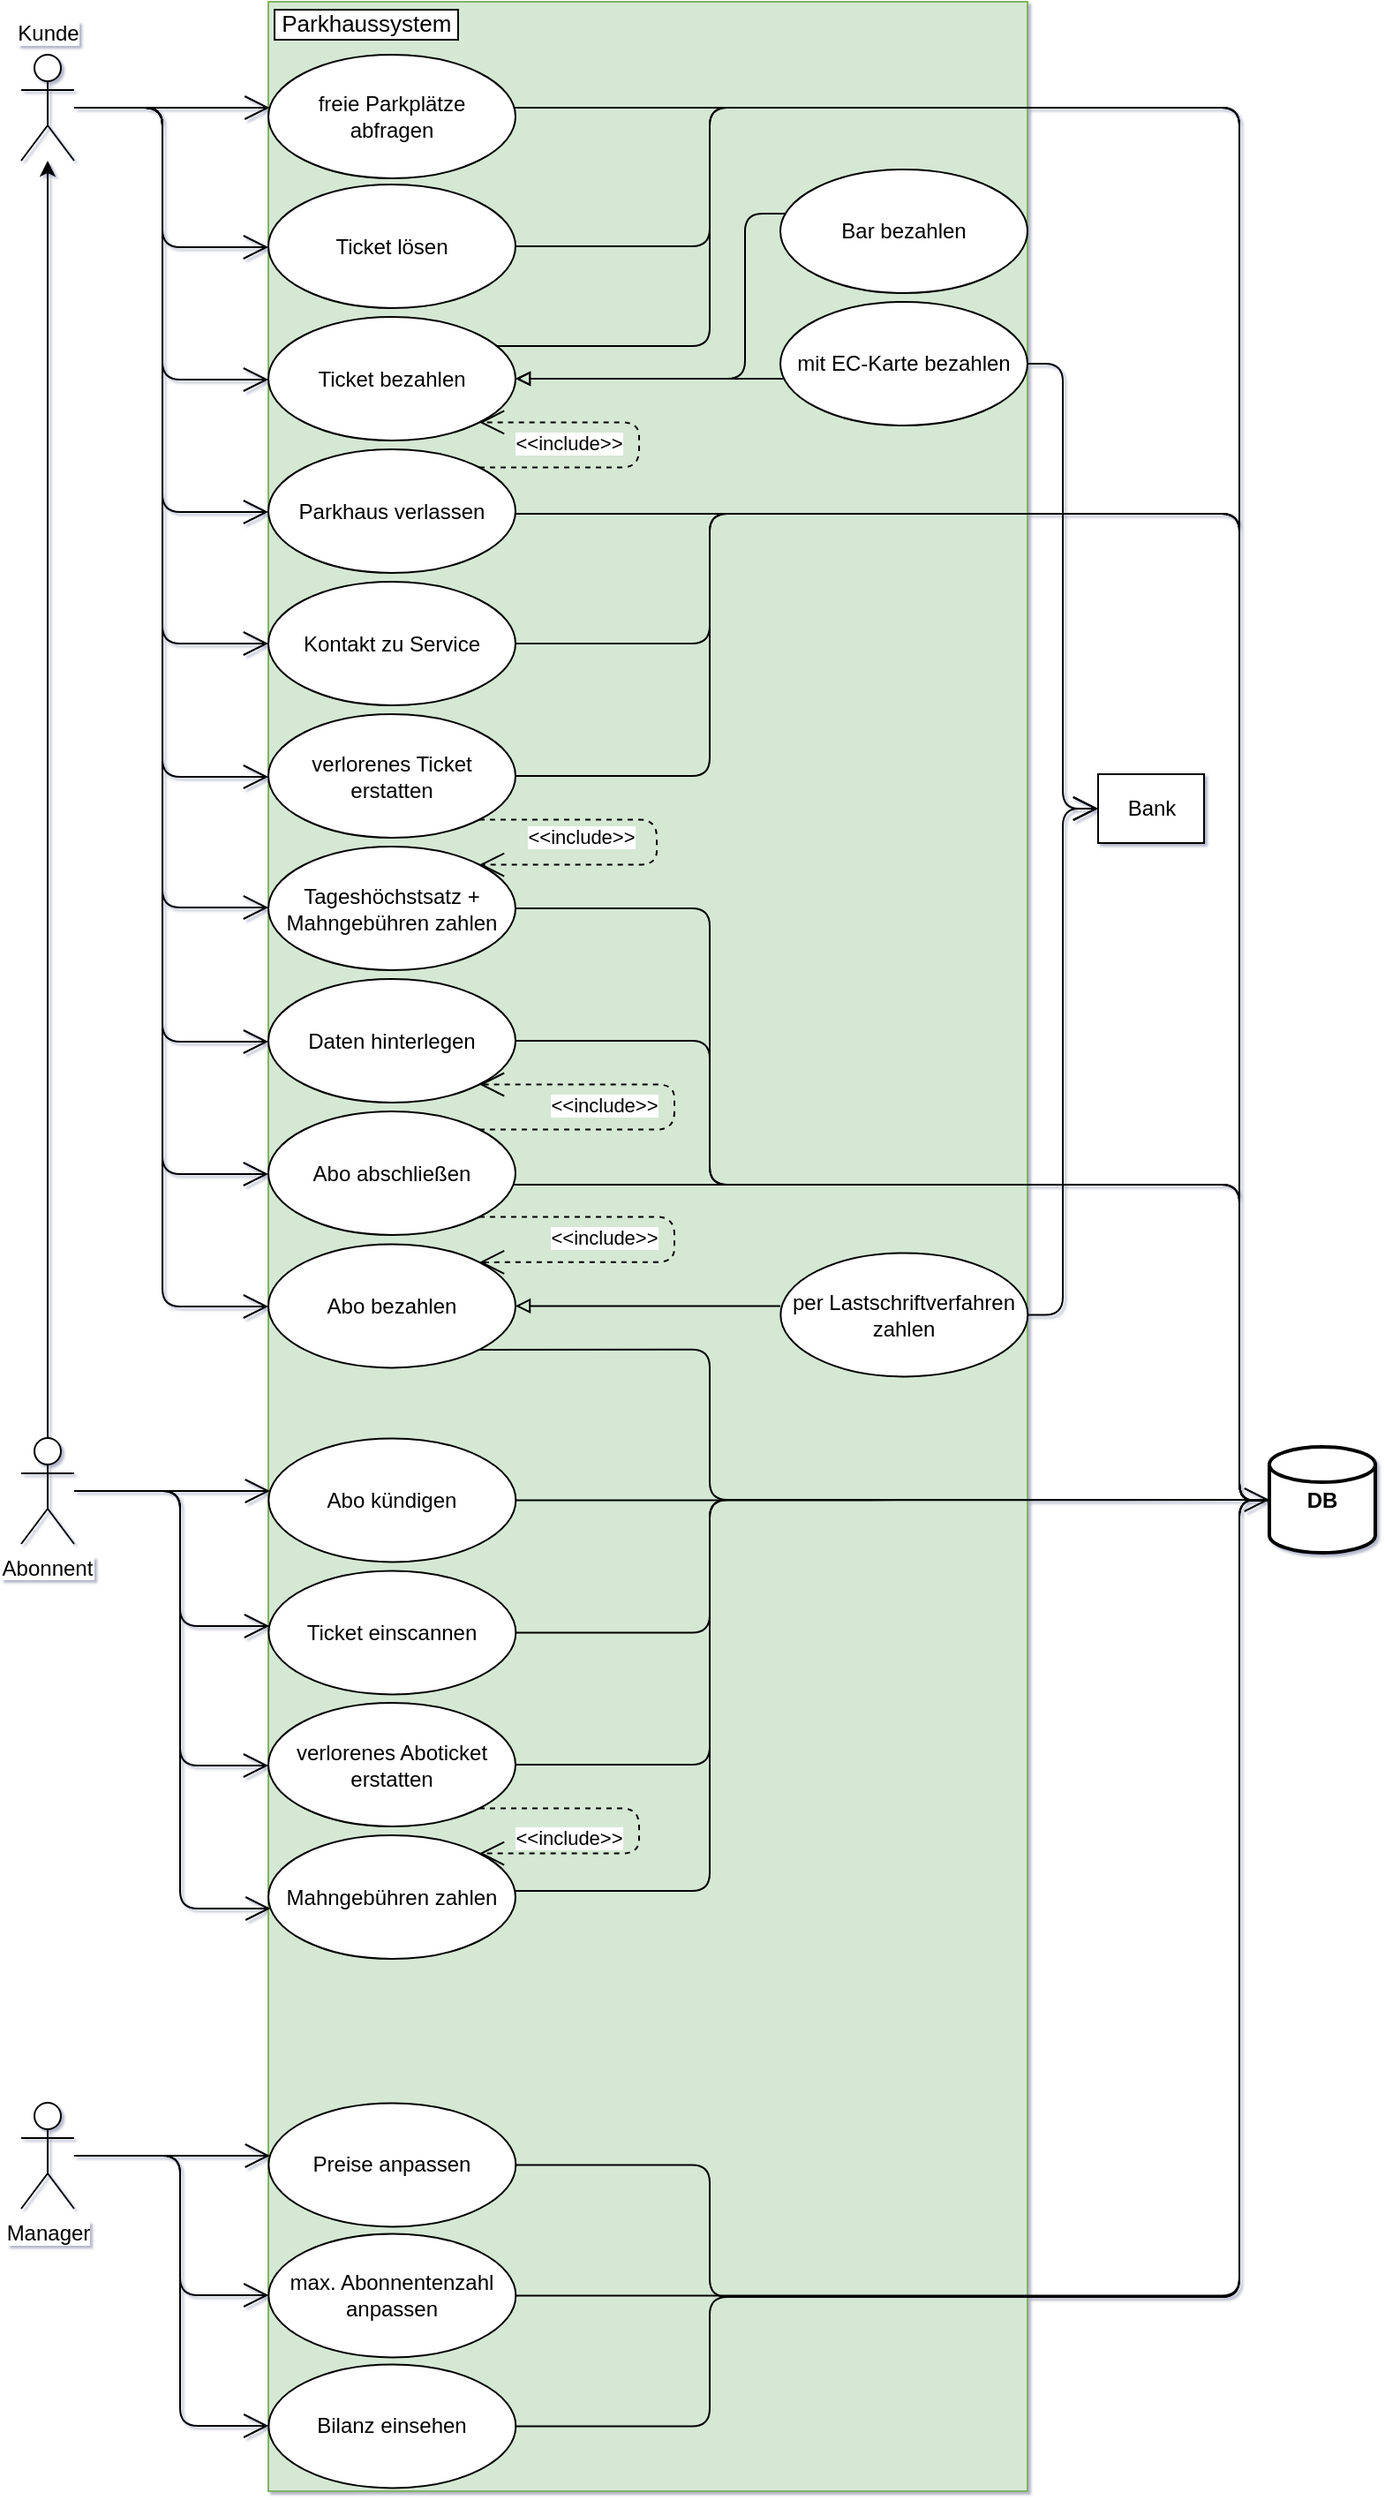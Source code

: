 <mxfile version="10.7.5" type="device"><diagram id="Pb0mBp6FMyCTHyth7fZH" name="Page-1"><mxGraphModel dx="337" dy="219" grid="1" gridSize="10" guides="1" tooltips="1" connect="1" arrows="1" fold="1" page="1" pageScale="1" pageWidth="827" pageHeight="1169" background="none" math="0" shadow="1"><root><mxCell id="0"/><mxCell id="1" parent="0"/><mxCell id="AevGiIm6eK0_nR06CL27-2" value="&amp;nbsp;Parkhaussystem&amp;nbsp;" style="rounded=0;whiteSpace=wrap;html=1;fillColor=#d5e8d4;strokeColor=#82b366;verticalAlign=top;align=left;horizontal=1;fontSize=13;labelBackgroundColor=#ffffff;labelBorderColor=#000000;spacingLeft=1;spacingTop=-3;" parent="1" vertex="1"><mxGeometry x="200" y="10" width="430" height="1410" as="geometry"/></mxCell><mxCell id="AevGiIm6eK0_nR06CL27-17" value="" style="edgeStyle=orthogonalEdgeStyle;rounded=0;orthogonalLoop=1;jettySize=auto;html=1;" parent="1" source="AevGiIm6eK0_nR06CL27-3" target="AevGiIm6eK0_nR06CL27-16" edge="1"><mxGeometry relative="1" as="geometry"><mxPoint x="75" y="220" as="targetPoint"/></mxGeometry></mxCell><mxCell id="AevGiIm6eK0_nR06CL27-3" value="Abonnent&#10;" style="shape=umlActor;verticalLabelPosition=bottom;labelBackgroundColor=#ffffff;verticalAlign=top;outlineConnect=0;fillColor=#ffffff;fontColor=#000000;" parent="1" vertex="1"><mxGeometry x="60" y="823.5" width="30" height="60" as="geometry"/></mxCell><mxCell id="AevGiIm6eK0_nR06CL27-16" value="Kunde" style="shape=umlActor;verticalLabelPosition=bottom;labelBackgroundColor=#ffffff;verticalAlign=top;html=1;outlineConnect=0;fillColor=#ffffff;spacingLeft=0;spacing=0;spacingTop=-84;" parent="1" vertex="1"><mxGeometry x="60" y="40" width="30" height="60" as="geometry"/></mxCell><mxCell id="AevGiIm6eK0_nR06CL27-4" value="freie Parkplätze&lt;br&gt;abfragen" style="ellipse;whiteSpace=wrap;html=1;fillColor=#ffffff;" parent="1" vertex="1"><mxGeometry x="200" y="40" width="140" height="70" as="geometry"/></mxCell><mxCell id="AevGiIm6eK0_nR06CL27-5" value="Ticket lösen&lt;br&gt;" style="ellipse;whiteSpace=wrap;html=1;fillColor=#ffffff;" parent="1" vertex="1"><mxGeometry x="200" y="113.5" width="140" height="70" as="geometry"/></mxCell><mxCell id="AevGiIm6eK0_nR06CL27-6" value="Kontakt zu Service&lt;br&gt;" style="ellipse;whiteSpace=wrap;html=1;fillColor=#ffffff;" parent="1" vertex="1"><mxGeometry x="200" y="338.5" width="140" height="70" as="geometry"/></mxCell><mxCell id="AevGiIm6eK0_nR06CL27-9" value="" style="endArrow=open;endFill=1;endSize=12;html=1;edgeStyle=orthogonalEdgeStyle;" parent="1" source="AevGiIm6eK0_nR06CL27-16" target="AevGiIm6eK0_nR06CL27-4" edge="1"><mxGeometry width="160" relative="1" as="geometry"><mxPoint x="100" y="140" as="sourcePoint"/><mxPoint x="260" y="140" as="targetPoint"/><Array as="points"><mxPoint x="190" y="70"/><mxPoint x="190" y="70"/></Array></mxGeometry></mxCell><mxCell id="AevGiIm6eK0_nR06CL27-29" value="" style="endArrow=open;endFill=1;endSize=12;html=1;edgeStyle=orthogonalEdgeStyle;" parent="1" source="AevGiIm6eK0_nR06CL27-16" target="AevGiIm6eK0_nR06CL27-5" edge="1"><mxGeometry width="160" relative="1" as="geometry"><mxPoint x="80" y="80" as="sourcePoint"/><mxPoint x="240" y="80" as="targetPoint"/><Array as="points"><mxPoint x="140" y="70"/><mxPoint x="140" y="149"/></Array></mxGeometry></mxCell><mxCell id="AevGiIm6eK0_nR06CL27-30" value="" style="endArrow=open;endFill=1;endSize=12;html=1;edgeStyle=orthogonalEdgeStyle;entryX=0;entryY=0.5;entryDx=0;entryDy=0;" parent="1" source="AevGiIm6eK0_nR06CL27-16" target="AevGiIm6eK0_nR06CL27-6" edge="1"><mxGeometry width="160" relative="1" as="geometry"><mxPoint x="140" y="190" as="sourcePoint"/><mxPoint x="300" y="190" as="targetPoint"/><Array as="points"><mxPoint x="140" y="70"/><mxPoint x="140" y="374"/></Array></mxGeometry></mxCell><mxCell id="AevGiIm6eK0_nR06CL27-32" value="Abo abschließen&lt;br&gt;" style="ellipse;whiteSpace=wrap;html=1;fillColor=#ffffff;fontColor=#000000;" parent="1" vertex="1"><mxGeometry x="200" y="638.5" width="140" height="70" as="geometry"/></mxCell><mxCell id="AevGiIm6eK0_nR06CL27-33" value="Abo bezahlen&lt;br&gt;" style="ellipse;whiteSpace=wrap;html=1;fillColor=#ffffff;fontColor=#000000;" parent="1" vertex="1"><mxGeometry x="200" y="713.69" width="140" height="70" as="geometry"/></mxCell><mxCell id="AevGiIm6eK0_nR06CL27-35" value="&amp;lt;&amp;lt;include&amp;gt;&amp;gt;&lt;br&gt;" style="endArrow=open;endSize=12;dashed=1;html=1;fontColor=#000000;edgeStyle=orthogonalEdgeStyle;entryX=1;entryY=0;entryDx=0;entryDy=0;spacing=0;exitX=1;exitY=1;exitDx=0;exitDy=0;" parent="1" source="AevGiIm6eK0_nR06CL27-32" target="AevGiIm6eK0_nR06CL27-33" edge="1"><mxGeometry x="-0.009" y="-40" width="160" relative="1" as="geometry"><mxPoint x="340" y="700" as="sourcePoint"/><mxPoint x="460" y="733.5" as="targetPoint"/><Array as="points"><mxPoint x="430" y="698"/><mxPoint x="430" y="724"/></Array><mxPoint as="offset"/></mxGeometry></mxCell><mxCell id="AevGiIm6eK0_nR06CL27-38" value="per Lastschriftverfahren zahlen" style="ellipse;whiteSpace=wrap;html=1;fillColor=#ffffff;fontColor=#000000;" parent="1" vertex="1"><mxGeometry x="490.167" y="718.69" width="140" height="70" as="geometry"/></mxCell><mxCell id="AevGiIm6eK0_nR06CL27-40" value="" style="endArrow=none;html=1;fontColor=#000000;edgeStyle=orthogonalEdgeStyle;startArrow=block;startFill=0;" parent="1" source="AevGiIm6eK0_nR06CL27-33" target="AevGiIm6eK0_nR06CL27-38" edge="1"><mxGeometry width="50" height="50" relative="1" as="geometry"><mxPoint x="370" y="883.5" as="sourcePoint"/><mxPoint x="420" y="833.5" as="targetPoint"/><Array as="points"><mxPoint x="490" y="749"/><mxPoint x="490" y="749"/></Array></mxGeometry></mxCell><mxCell id="AevGiIm6eK0_nR06CL27-42" value="" style="endArrow=open;endFill=1;endSize=12;html=1;edgeStyle=orthogonalEdgeStyle;" parent="1" source="AevGiIm6eK0_nR06CL27-16" target="AevGiIm6eK0_nR06CL27-32" edge="1"><mxGeometry width="160" relative="1" as="geometry"><mxPoint x="100" y="110" as="sourcePoint"/><mxPoint x="210" y="225" as="targetPoint"/><Array as="points"><mxPoint x="140" y="70"/><mxPoint x="140" y="674"/></Array></mxGeometry></mxCell><mxCell id="AevGiIm6eK0_nR06CL27-43" value="" style="endArrow=open;endFill=1;endSize=12;html=1;edgeStyle=orthogonalEdgeStyle;" parent="1" source="AevGiIm6eK0_nR06CL27-16" target="AevGiIm6eK0_nR06CL27-33" edge="1"><mxGeometry width="160" relative="1" as="geometry"><mxPoint x="100" y="110" as="sourcePoint"/><mxPoint x="210" y="340" as="targetPoint"/><Array as="points"><mxPoint x="140" y="70"/><mxPoint x="140" y="749"/></Array></mxGeometry></mxCell><mxCell id="AevGiIm6eK0_nR06CL27-45" value="" style="endArrow=open;endFill=1;endSize=12;html=1;edgeStyle=orthogonalEdgeStyle;" parent="1" source="AevGiIm6eK0_nR06CL27-3" target="AevGiIm6eK0_nR06CL27-46" edge="1"><mxGeometry width="160" relative="1" as="geometry"><mxPoint x="100" y="248.5" as="sourcePoint"/><mxPoint x="210.001" y="553.5" as="targetPoint"/><Array as="points"><mxPoint x="190" y="853"/><mxPoint x="190" y="853"/></Array></mxGeometry></mxCell><mxCell id="AevGiIm6eK0_nR06CL27-46" value="Abo kündigen" style="ellipse;whiteSpace=wrap;html=1;fillColor=#ffffff;fontColor=#000000;" parent="1" vertex="1"><mxGeometry x="200.167" y="823.69" width="140" height="70" as="geometry"/></mxCell><mxCell id="AevGiIm6eK0_nR06CL27-57" value="verlorenes Ticket erstatten&lt;br&gt;" style="ellipse;whiteSpace=wrap;html=1;fillColor=#ffffff;" parent="1" vertex="1"><mxGeometry x="200" y="413.5" width="140" height="70" as="geometry"/></mxCell><mxCell id="AevGiIm6eK0_nR06CL27-58" value="Tageshöchstsatz + Mahngebühren zahlen&lt;br&gt;" style="ellipse;whiteSpace=wrap;html=1;fillColor=#ffffff;" parent="1" vertex="1"><mxGeometry x="200" y="488.5" width="140" height="70" as="geometry"/></mxCell><mxCell id="AevGiIm6eK0_nR06CL27-59" value="&amp;lt;&amp;lt;include&amp;gt;&amp;gt;&lt;br&gt;" style="endArrow=open;endSize=12;dashed=1;html=1;fontColor=#000000;edgeStyle=orthogonalEdgeStyle;spacing=0;entryX=1;entryY=0;entryDx=0;entryDy=0;exitX=1;exitY=1;exitDx=0;exitDy=0;" parent="1" source="AevGiIm6eK0_nR06CL27-57" target="AevGiIm6eK0_nR06CL27-58" edge="1"><mxGeometry x="-0.499" y="-10" width="160" relative="1" as="geometry"><mxPoint x="349.999" y="633.638" as="sourcePoint"/><mxPoint x="270" y="488.5" as="targetPoint"/><Array as="points"><mxPoint x="420" y="473"/><mxPoint x="420" y="499"/></Array><mxPoint as="offset"/></mxGeometry></mxCell><mxCell id="AevGiIm6eK0_nR06CL27-60" value="" style="endArrow=open;endFill=1;endSize=12;html=1;edgeStyle=orthogonalEdgeStyle;" parent="1" source="AevGiIm6eK0_nR06CL27-16" target="AevGiIm6eK0_nR06CL27-57" edge="1"><mxGeometry width="160" relative="1" as="geometry"><mxPoint x="100" y="110.286" as="sourcePoint"/><mxPoint x="210.143" y="265.143" as="targetPoint"/><Array as="points"><mxPoint x="140" y="70"/><mxPoint x="140" y="449"/></Array></mxGeometry></mxCell><mxCell id="AevGiIm6eK0_nR06CL27-61" value="" style="endArrow=open;endFill=1;endSize=12;html=1;edgeStyle=orthogonalEdgeStyle;" parent="1" target="AevGiIm6eK0_nR06CL27-58" edge="1" source="AevGiIm6eK0_nR06CL27-16"><mxGeometry width="160" relative="1" as="geometry"><mxPoint x="90" y="100" as="sourcePoint"/><mxPoint x="210" y="340" as="targetPoint"/><Array as="points"><mxPoint x="140" y="70"/><mxPoint x="140" y="523"/></Array></mxGeometry></mxCell><mxCell id="AevGiIm6eK0_nR06CL27-67" value="" style="edgeStyle=orthogonalEdgeStyle;rounded=1;orthogonalLoop=1;jettySize=auto;html=1;startArrow=block;startFill=0;endArrow=none;endFill=0;endSize=13;fontColor=#000000;strokeColor=#000000;" parent="1" source="AevGiIm6eK0_nR06CL27-62" target="AevGiIm6eK0_nR06CL27-66" edge="1"><mxGeometry relative="1" as="geometry"><Array as="points"><mxPoint x="470" y="223"/><mxPoint x="470" y="130"/></Array></mxGeometry></mxCell><mxCell id="AevGiIm6eK0_nR06CL27-62" value="Ticket bezahlen&lt;br&gt;" style="ellipse;whiteSpace=wrap;html=1;fillColor=#ffffff;" parent="1" vertex="1"><mxGeometry x="200" y="188.5" width="140" height="70" as="geometry"/></mxCell><mxCell id="AevGiIm6eK0_nR06CL27-66" value="Bar bezahlen&lt;br&gt;" style="ellipse;whiteSpace=wrap;html=1;fillColor=#ffffff;" parent="1" vertex="1"><mxGeometry x="490" y="105" width="140" height="70" as="geometry"/></mxCell><mxCell id="AevGiIm6eK0_nR06CL27-63" value="" style="endArrow=open;endFill=1;endSize=12;html=1;edgeStyle=orthogonalEdgeStyle;" parent="1" target="AevGiIm6eK0_nR06CL27-62" edge="1"><mxGeometry width="160" relative="1" as="geometry"><mxPoint x="90" y="70" as="sourcePoint"/><mxPoint x="210.002" y="160.238" as="targetPoint"/><Array as="points"><mxPoint x="140" y="70"/><mxPoint x="140" y="224"/></Array></mxGeometry></mxCell><mxCell id="AevGiIm6eK0_nR06CL27-69" value="mit EC-Karte bezahlen" style="ellipse;whiteSpace=wrap;html=1;fillColor=#ffffff;" parent="1" vertex="1"><mxGeometry x="490" y="180" width="140" height="70" as="geometry"/></mxCell><mxCell id="AevGiIm6eK0_nR06CL27-70" value="" style="edgeStyle=orthogonalEdgeStyle;rounded=1;orthogonalLoop=1;jettySize=auto;html=1;startArrow=block;startFill=0;endArrow=none;endFill=0;endSize=13;fontColor=#000000;" parent="1" source="AevGiIm6eK0_nR06CL27-62" target="AevGiIm6eK0_nR06CL27-69" edge="1"><mxGeometry relative="1" as="geometry"><mxPoint x="349.999" y="233.643" as="sourcePoint"/><mxPoint x="430.001" y="193.643" as="targetPoint"/><Array as="points"><mxPoint x="480" y="224"/><mxPoint x="480" y="224"/></Array></mxGeometry></mxCell><mxCell id="AevGiIm6eK0_nR06CL27-73" value="Daten hinterlegen&lt;br&gt;" style="ellipse;whiteSpace=wrap;html=1;fillColor=#ffffff;" parent="1" vertex="1"><mxGeometry x="200" y="563.5" width="140" height="70" as="geometry"/></mxCell><mxCell id="AevGiIm6eK0_nR06CL27-74" value="&amp;lt;&amp;lt;include&amp;gt;&amp;gt;&lt;br&gt;" style="endArrow=open;endSize=12;dashed=1;html=1;fontColor=#000000;edgeStyle=orthogonalEdgeStyle;entryX=1;entryY=1;entryDx=0;entryDy=0;spacing=0;exitX=1;exitY=0;exitDx=0;exitDy=0;" parent="1" source="AevGiIm6eK0_nR06CL27-32" target="AevGiIm6eK0_nR06CL27-73" edge="1"><mxGeometry x="0.009" y="40" width="160" relative="1" as="geometry"><mxPoint x="349.999" y="693.7" as="sourcePoint"/><mxPoint x="329.6" y="744.1" as="targetPoint"/><Array as="points"><mxPoint x="430" y="649"/><mxPoint x="430" y="623"/></Array><mxPoint as="offset"/></mxGeometry></mxCell><mxCell id="AevGiIm6eK0_nR06CL27-75" value="" style="endArrow=open;endFill=1;endSize=12;html=1;edgeStyle=orthogonalEdgeStyle;" parent="1" target="AevGiIm6eK0_nR06CL27-73" edge="1" source="AevGiIm6eK0_nR06CL27-16"><mxGeometry width="160" relative="1" as="geometry"><mxPoint x="90" y="100" as="sourcePoint"/><mxPoint x="210" y="490" as="targetPoint"/><Array as="points"><mxPoint x="140" y="70"/><mxPoint x="140" y="599"/></Array></mxGeometry></mxCell><mxCell id="AevGiIm6eK0_nR06CL27-80" value="Ticket einscannen" style="ellipse;whiteSpace=wrap;html=1;fillColor=#ffffff;fontColor=#000000;" parent="1" vertex="1"><mxGeometry x="200.167" y="898.69" width="140" height="70" as="geometry"/></mxCell><mxCell id="AevGiIm6eK0_nR06CL27-82" value="" style="endArrow=open;endFill=1;endSize=12;html=1;edgeStyle=orthogonalEdgeStyle;" parent="1" source="AevGiIm6eK0_nR06CL27-3" target="AevGiIm6eK0_nR06CL27-80" edge="1"><mxGeometry width="160" relative="1" as="geometry"><mxPoint x="100" y="863.241" as="sourcePoint"/><mxPoint x="210.193" y="937.724" as="targetPoint"/><Array as="points"><mxPoint x="150" y="853"/><mxPoint x="150" y="930"/></Array></mxGeometry></mxCell><mxCell id="AevGiIm6eK0_nR06CL27-85" value="Manager" style="shape=umlActor;verticalLabelPosition=bottom;labelBackgroundColor=#ffffff;verticalAlign=top;html=1;outlineConnect=0;fillColor=#ffffff;fontColor=#000000;" parent="1" vertex="1"><mxGeometry x="60" y="1200" width="30" height="60" as="geometry"/></mxCell><mxCell id="AevGiIm6eK0_nR06CL27-86" value="Preise anpassen&lt;br&gt;" style="ellipse;whiteSpace=wrap;html=1;fillColor=#ffffff;fontColor=#000000;" parent="1" vertex="1"><mxGeometry x="200.167" y="1200.19" width="140" height="70" as="geometry"/></mxCell><mxCell id="AevGiIm6eK0_nR06CL27-87" value="max. Abonnentenzahl anpassen&lt;br&gt;" style="ellipse;whiteSpace=wrap;html=1;fillColor=#ffffff;fontColor=#000000;" parent="1" vertex="1"><mxGeometry x="200.167" y="1274.19" width="140" height="70" as="geometry"/></mxCell><mxCell id="AevGiIm6eK0_nR06CL27-89" value="Bilanz einsehen&lt;br&gt;" style="ellipse;whiteSpace=wrap;html=1;fillColor=#ffffff;fontColor=#000000;" parent="1" vertex="1"><mxGeometry x="200.167" y="1348.19" width="140" height="70" as="geometry"/></mxCell><mxCell id="AevGiIm6eK0_nR06CL27-90" value="" style="endArrow=open;html=1;strokeColor=#000000;fontColor=#000000;edgeStyle=orthogonalEdgeStyle;endFill=0;strokeWidth=1;endSize=12;" parent="1" source="AevGiIm6eK0_nR06CL27-85" target="AevGiIm6eK0_nR06CL27-86" edge="1"><mxGeometry width="50" height="50" relative="1" as="geometry"><mxPoint x="130" y="1270" as="sourcePoint"/><mxPoint x="180" y="1220" as="targetPoint"/><Array as="points"><mxPoint x="170" y="1230"/><mxPoint x="170" y="1230"/></Array></mxGeometry></mxCell><mxCell id="AevGiIm6eK0_nR06CL27-91" value="" style="endArrow=open;html=1;strokeColor=#000000;fontColor=#000000;edgeStyle=orthogonalEdgeStyle;endFill=0;strokeWidth=1;endSize=12;" parent="1" source="AevGiIm6eK0_nR06CL27-85" target="AevGiIm6eK0_nR06CL27-87" edge="1"><mxGeometry width="50" height="50" relative="1" as="geometry"><mxPoint x="100" y="1240" as="sourcePoint"/><mxPoint x="210.871" y="1240.238" as="targetPoint"/><Array as="points"><mxPoint x="150" y="1230"/><mxPoint x="150" y="1309"/></Array></mxGeometry></mxCell><mxCell id="AevGiIm6eK0_nR06CL27-93" value="" style="endArrow=open;html=1;strokeColor=#000000;fontColor=#000000;edgeStyle=orthogonalEdgeStyle;endFill=0;strokeWidth=1;endSize=12;" parent="1" source="AevGiIm6eK0_nR06CL27-85" target="AevGiIm6eK0_nR06CL27-89" edge="1"><mxGeometry width="50" height="50" relative="1" as="geometry"><mxPoint x="100" y="1240.238" as="sourcePoint"/><mxPoint x="210.416" y="1390.238" as="targetPoint"/><Array as="points"><mxPoint x="150" y="1230"/><mxPoint x="150" y="1383"/></Array></mxGeometry></mxCell><mxCell id="AevGiIm6eK0_nR06CL27-94" value="verlorenes Aboticket erstatten&lt;br&gt;" style="ellipse;whiteSpace=wrap;html=1;fillColor=#ffffff;" parent="1" vertex="1"><mxGeometry x="200" y="973.5" width="140" height="70" as="geometry"/></mxCell><mxCell id="AevGiIm6eK0_nR06CL27-95" value="Mahngebühren zahlen&lt;br&gt;" style="ellipse;whiteSpace=wrap;html=1;fillColor=#ffffff;" parent="1" vertex="1"><mxGeometry x="200" y="1048.5" width="140" height="70" as="geometry"/></mxCell><mxCell id="AevGiIm6eK0_nR06CL27-96" value="&amp;lt;&amp;lt;include&amp;gt;&amp;gt;&lt;br&gt;" style="endArrow=open;endSize=12;dashed=1;html=1;fontColor=#000000;edgeStyle=orthogonalEdgeStyle;spacing=0;exitX=1;exitY=1;exitDx=0;exitDy=0;entryX=1;entryY=0;entryDx=0;entryDy=0;" parent="1" source="AevGiIm6eK0_nR06CL27-94" target="AevGiIm6eK0_nR06CL27-95" edge="1"><mxGeometry x="0.038" y="-40" width="160" relative="1" as="geometry"><mxPoint x="349.999" y="1193.638" as="sourcePoint"/><mxPoint x="270" y="1048.5" as="targetPoint"/><Array as="points"><mxPoint x="410" y="1033"/><mxPoint x="410" y="1059"/></Array><mxPoint as="offset"/></mxGeometry></mxCell><mxCell id="AevGiIm6eK0_nR06CL27-98" value="" style="endArrow=open;endFill=1;endSize=12;html=1;edgeStyle=orthogonalEdgeStyle;" parent="1" source="AevGiIm6eK0_nR06CL27-3" target="AevGiIm6eK0_nR06CL27-94" edge="1"><mxGeometry width="160" relative="1" as="geometry"><mxPoint x="100" y="863" as="sourcePoint"/><mxPoint x="210.169" y="1014" as="targetPoint"/><Array as="points"><mxPoint x="150" y="854"/><mxPoint x="150" y="1009"/></Array></mxGeometry></mxCell><mxCell id="AevGiIm6eK0_nR06CL27-99" value="" style="endArrow=open;endFill=1;endSize=12;html=1;edgeStyle=orthogonalEdgeStyle;" parent="1" source="AevGiIm6eK0_nR06CL27-3" target="AevGiIm6eK0_nR06CL27-95" edge="1"><mxGeometry width="160" relative="1" as="geometry"><mxPoint x="100" y="864" as="sourcePoint"/><mxPoint x="210.351" y="1085" as="targetPoint"/><Array as="points"><mxPoint x="150" y="854"/><mxPoint x="150" y="1090"/></Array></mxGeometry></mxCell><mxCell id="Ede9tDlsXHXuDzxjzdrj-1" value="&lt;b&gt;DB&lt;/b&gt;" style="strokeWidth=2;html=1;shape=mxgraph.flowchart.database;whiteSpace=wrap;" vertex="1" parent="1"><mxGeometry x="767" y="828.5" width="60" height="60" as="geometry"/></mxCell><mxCell id="Ede9tDlsXHXuDzxjzdrj-2" value="Bank" style="html=1;" vertex="1" parent="1"><mxGeometry x="670" y="447.5" width="60" height="39" as="geometry"/></mxCell><mxCell id="Ede9tDlsXHXuDzxjzdrj-4" value="" style="endArrow=open;endFill=1;endSize=12;html=1;edgeStyle=orthogonalEdgeStyle;" edge="1" parent="1" source="AevGiIm6eK0_nR06CL27-69" target="Ede9tDlsXHXuDzxjzdrj-2"><mxGeometry width="160" relative="1" as="geometry"><mxPoint x="639.998" y="180.294" as="sourcePoint"/><mxPoint x="680" y="508.529" as="targetPoint"/><Array as="points"><mxPoint x="650" y="215"/><mxPoint x="650" y="467"/></Array></mxGeometry></mxCell><mxCell id="Ede9tDlsXHXuDzxjzdrj-7" value="" style="endArrow=open;endFill=1;endSize=12;html=1;edgeStyle=orthogonalEdgeStyle;" edge="1" parent="1" source="AevGiIm6eK0_nR06CL27-38" target="Ede9tDlsXHXuDzxjzdrj-2"><mxGeometry width="160" relative="1" as="geometry"><mxPoint x="640.166" y="688.8" as="sourcePoint"/><mxPoint x="680" y="554" as="targetPoint"/><Array as="points"><mxPoint x="650" y="754"/><mxPoint x="650" y="467"/></Array></mxGeometry></mxCell><mxCell id="Ede9tDlsXHXuDzxjzdrj-11" value="Parkhaus verlassen" style="ellipse;whiteSpace=wrap;html=1;fillColor=#ffffff;" vertex="1" parent="1"><mxGeometry x="200" y="263.5" width="140" height="70" as="geometry"/></mxCell><mxCell id="Ede9tDlsXHXuDzxjzdrj-13" value="&amp;lt;&amp;lt;include&amp;gt;&amp;gt;" style="endArrow=open;endFill=1;endSize=12;html=1;exitX=1;exitY=0;exitDx=0;exitDy=0;entryX=1;entryY=1;entryDx=0;entryDy=0;edgeStyle=orthogonalEdgeStyle;dashed=1;" edge="1" parent="1" source="Ede9tDlsXHXuDzxjzdrj-11" target="AevGiIm6eK0_nR06CL27-62"><mxGeometry x="0.01" y="40" width="160" relative="1" as="geometry"><mxPoint x="410" y="340" as="sourcePoint"/><mxPoint x="570" y="340" as="targetPoint"/><Array as="points"><mxPoint x="410" y="274"/><mxPoint x="410" y="248"/></Array><mxPoint as="offset"/></mxGeometry></mxCell><mxCell id="Ede9tDlsXHXuDzxjzdrj-14" value="" style="endArrow=open;endFill=1;endSize=12;html=1;edgeStyle=orthogonalEdgeStyle;" edge="1" parent="1" source="AevGiIm6eK0_nR06CL27-16" target="Ede9tDlsXHXuDzxjzdrj-11"><mxGeometry width="160" relative="1" as="geometry"><mxPoint x="99.667" y="79.667" as="sourcePoint"/><mxPoint x="210.003" y="233.833" as="targetPoint"/><Array as="points"><mxPoint x="140" y="70"/><mxPoint x="140" y="299"/></Array></mxGeometry></mxCell><mxCell id="Ede9tDlsXHXuDzxjzdrj-15" value="" style="endArrow=none;endFill=0;endSize=12;html=1;edgeStyle=orthogonalEdgeStyle;" edge="1" parent="1" source="AevGiIm6eK0_nR06CL27-4" target="Ede9tDlsXHXuDzxjzdrj-1"><mxGeometry width="160" relative="1" as="geometry"><mxPoint x="420" y="60" as="sourcePoint"/><mxPoint x="580" y="60" as="targetPoint"/><Array as="points"><mxPoint x="750" y="70"/><mxPoint x="750" y="859"/></Array></mxGeometry></mxCell><mxCell id="Ede9tDlsXHXuDzxjzdrj-16" value="" style="endArrow=none;endFill=0;endSize=12;html=1;edgeStyle=orthogonalEdgeStyle;exitX=1;exitY=0.5;exitDx=0;exitDy=0;" edge="1" parent="1" source="AevGiIm6eK0_nR06CL27-5" target="Ede9tDlsXHXuDzxjzdrj-1"><mxGeometry width="160" relative="1" as="geometry"><mxPoint x="350.0" y="85.103" as="sourcePoint"/><mxPoint x="777" y="832" as="targetPoint"/><Array as="points"><mxPoint x="450" y="148"/><mxPoint x="450" y="70"/><mxPoint x="750" y="70"/><mxPoint x="750" y="859"/></Array></mxGeometry></mxCell><mxCell id="Ede9tDlsXHXuDzxjzdrj-17" value="" style="endArrow=none;endFill=0;endSize=12;html=1;edgeStyle=orthogonalEdgeStyle;" edge="1" parent="1" source="AevGiIm6eK0_nR06CL27-62" target="Ede9tDlsXHXuDzxjzdrj-1"><mxGeometry width="160" relative="1" as="geometry"><mxPoint x="350.143" y="158.714" as="sourcePoint"/><mxPoint x="777" y="834.143" as="targetPoint"/><Array as="points"><mxPoint x="450" y="205"/><mxPoint x="450" y="70"/><mxPoint x="750" y="70"/><mxPoint x="750" y="859"/></Array></mxGeometry></mxCell><mxCell id="Ede9tDlsXHXuDzxjzdrj-18" value="" style="endArrow=none;endFill=0;endSize=12;html=1;edgeStyle=orthogonalEdgeStyle;" edge="1" parent="1" source="Ede9tDlsXHXuDzxjzdrj-11" target="Ede9tDlsXHXuDzxjzdrj-1"><mxGeometry width="160" relative="1" as="geometry"><mxPoint x="440" y="380" as="sourcePoint"/><mxPoint x="600" y="380" as="targetPoint"/><Array as="points"><mxPoint x="750" y="300"/><mxPoint x="750" y="859"/></Array></mxGeometry></mxCell><mxCell id="Ede9tDlsXHXuDzxjzdrj-19" value="" style="endArrow=none;endFill=0;endSize=12;html=1;edgeStyle=orthogonalEdgeStyle;" edge="1" parent="1" source="AevGiIm6eK0_nR06CL27-6" target="Ede9tDlsXHXuDzxjzdrj-1"><mxGeometry width="160" relative="1" as="geometry"><mxPoint x="349.993" y="309" as="sourcePoint"/><mxPoint x="780" y="834" as="targetPoint"/><Array as="points"><mxPoint x="450" y="373"/><mxPoint x="450" y="300"/><mxPoint x="750" y="300"/><mxPoint x="750" y="859"/></Array></mxGeometry></mxCell><mxCell id="Ede9tDlsXHXuDzxjzdrj-20" value="" style="endArrow=none;endFill=0;endSize=12;html=1;edgeStyle=orthogonalEdgeStyle;" edge="1" parent="1" source="AevGiIm6eK0_nR06CL27-57" target="Ede9tDlsXHXuDzxjzdrj-1"><mxGeometry width="160" relative="1" as="geometry"><mxPoint x="350.0" y="383.4" as="sourcePoint"/><mxPoint x="777" y="834.2" as="targetPoint"/><Array as="points"><mxPoint x="450" y="449"/><mxPoint x="450" y="300"/><mxPoint x="750" y="300"/><mxPoint x="750" y="859"/></Array></mxGeometry></mxCell><mxCell id="Ede9tDlsXHXuDzxjzdrj-21" value="" style="endArrow=none;endFill=0;endSize=12;html=1;edgeStyle=orthogonalEdgeStyle;" edge="1" parent="1" source="AevGiIm6eK0_nR06CL27-58" target="Ede9tDlsXHXuDzxjzdrj-1"><mxGeometry width="160" relative="1" as="geometry"><mxPoint x="350.0" y="458.6" as="sourcePoint"/><mxPoint x="777" y="834.2" as="targetPoint"/><Array as="points"><mxPoint x="450" y="523"/><mxPoint x="450" y="680"/><mxPoint x="750" y="680"/><mxPoint x="750" y="859"/></Array></mxGeometry></mxCell><mxCell id="Ede9tDlsXHXuDzxjzdrj-22" value="" style="endArrow=none;endFill=0;endSize=12;html=1;edgeStyle=orthogonalEdgeStyle;" edge="1" parent="1" source="AevGiIm6eK0_nR06CL27-73" target="Ede9tDlsXHXuDzxjzdrj-1"><mxGeometry width="160" relative="1" as="geometry"><mxPoint x="350.0" y="533.4" as="sourcePoint"/><mxPoint x="777" y="834.2" as="targetPoint"/><Array as="points"><mxPoint x="450" y="599"/><mxPoint x="450" y="680"/><mxPoint x="750" y="680"/><mxPoint x="750" y="859"/></Array></mxGeometry></mxCell><mxCell id="Ede9tDlsXHXuDzxjzdrj-23" value="" style="endArrow=none;endFill=0;endSize=12;html=1;edgeStyle=orthogonalEdgeStyle;" edge="1" parent="1" source="AevGiIm6eK0_nR06CL27-32" target="Ede9tDlsXHXuDzxjzdrj-1"><mxGeometry width="160" relative="1" as="geometry"><mxPoint x="350.0" y="608.6" as="sourcePoint"/><mxPoint x="777" y="834.2" as="targetPoint"/><Array as="points"><mxPoint x="750" y="680"/><mxPoint x="750" y="859"/></Array></mxGeometry></mxCell><mxCell id="Ede9tDlsXHXuDzxjzdrj-24" value="" style="endArrow=open;endFill=0;endSize=12;html=1;edgeStyle=orthogonalEdgeStyle;entryX=0;entryY=0.5;entryDx=0;entryDy=0;entryPerimeter=0;exitX=1;exitY=1;exitDx=0;exitDy=0;" edge="1" parent="1" source="AevGiIm6eK0_nR06CL27-33" target="Ede9tDlsXHXuDzxjzdrj-1"><mxGeometry width="160" relative="1" as="geometry"><mxPoint x="350.0" y="683.4" as="sourcePoint"/><mxPoint x="777" y="834.2" as="targetPoint"/><Array as="points"><mxPoint x="450" y="773"/><mxPoint x="450" y="859"/></Array></mxGeometry></mxCell><mxCell id="Ede9tDlsXHXuDzxjzdrj-26" value="" style="endArrow=none;endFill=0;endSize=12;html=1;edgeStyle=orthogonalEdgeStyle;entryX=0;entryY=0.5;entryDx=0;entryDy=0;entryPerimeter=0;" edge="1" parent="1" source="AevGiIm6eK0_nR06CL27-46" target="Ede9tDlsXHXuDzxjzdrj-1"><mxGeometry width="160" relative="1" as="geometry"><mxPoint x="280" y="793.69" as="sourcePoint"/><mxPoint x="768" y="825" as="targetPoint"/><Array as="points"><mxPoint x="530" y="858"/><mxPoint x="530" y="858"/></Array></mxGeometry></mxCell><mxCell id="Ede9tDlsXHXuDzxjzdrj-27" value="" style="endArrow=none;endFill=0;endSize=12;html=1;edgeStyle=orthogonalEdgeStyle;entryX=0;entryY=0.5;entryDx=0;entryDy=0;entryPerimeter=0;" edge="1" parent="1" source="AevGiIm6eK0_nR06CL27-80" target="Ede9tDlsXHXuDzxjzdrj-1"><mxGeometry width="160" relative="1" as="geometry"><mxPoint x="350.164" y="909" as="sourcePoint"/><mxPoint x="777" y="834" as="targetPoint"/><Array as="points"><mxPoint x="450" y="934"/><mxPoint x="450" y="858"/></Array></mxGeometry></mxCell><mxCell id="Ede9tDlsXHXuDzxjzdrj-28" value="" style="endArrow=none;endFill=0;endSize=12;html=1;edgeStyle=orthogonalEdgeStyle;entryX=0;entryY=0.5;entryDx=0;entryDy=0;entryPerimeter=0;" edge="1" parent="1" source="AevGiIm6eK0_nR06CL27-94" target="Ede9tDlsXHXuDzxjzdrj-1"><mxGeometry width="160" relative="1" as="geometry"><mxPoint x="350.167" y="983.762" as="sourcePoint"/><mxPoint x="770" y="820" as="targetPoint"/><Array as="points"><mxPoint x="450" y="1009"/><mxPoint x="450" y="858"/></Array></mxGeometry></mxCell><mxCell id="Ede9tDlsXHXuDzxjzdrj-29" value="" style="endArrow=none;endFill=0;endSize=12;html=1;edgeStyle=orthogonalEdgeStyle;entryX=0;entryY=0.5;entryDx=0;entryDy=0;entryPerimeter=0;" edge="1" parent="1" source="AevGiIm6eK0_nR06CL27-95" target="Ede9tDlsXHXuDzxjzdrj-1"><mxGeometry width="160" relative="1" as="geometry"><mxPoint x="350.0" y="1058.6" as="sourcePoint"/><mxPoint x="777" y="833" as="targetPoint"/><Array as="points"><mxPoint x="450" y="1080"/><mxPoint x="450" y="858"/></Array></mxGeometry></mxCell><mxCell id="Ede9tDlsXHXuDzxjzdrj-33" value="" style="endArrow=none;endFill=0;endSize=12;html=1;edgeStyle=orthogonalEdgeStyle;entryX=0;entryY=0.5;entryDx=0;entryDy=0;entryPerimeter=0;" edge="1" parent="1" source="AevGiIm6eK0_nR06CL27-86" target="Ede9tDlsXHXuDzxjzdrj-1"><mxGeometry width="160" relative="1" as="geometry"><mxPoint x="349.982" y="1132.714" as="sourcePoint"/><mxPoint x="777.0" y="834.143" as="targetPoint"/><Array as="points"><mxPoint x="450" y="1235"/><mxPoint x="450" y="1310"/><mxPoint x="750" y="1310"/><mxPoint x="750" y="859"/></Array></mxGeometry></mxCell><mxCell id="Ede9tDlsXHXuDzxjzdrj-34" value="" style="endArrow=none;endFill=0;endSize=12;html=1;edgeStyle=orthogonalEdgeStyle;entryX=0;entryY=0.5;entryDx=0;entryDy=0;entryPerimeter=0;" edge="1" parent="1" source="AevGiIm6eK0_nR06CL27-87" target="Ede9tDlsXHXuDzxjzdrj-1"><mxGeometry width="160" relative="1" as="geometry"><mxPoint x="350.166" y="1245" as="sourcePoint"/><mxPoint x="777" y="834" as="targetPoint"/><Array as="points"><mxPoint x="750" y="1309"/><mxPoint x="750" y="858"/></Array></mxGeometry></mxCell><mxCell id="Ede9tDlsXHXuDzxjzdrj-35" value="" style="endArrow=none;endFill=0;endSize=12;html=1;edgeStyle=orthogonalEdgeStyle;entryX=0;entryY=0.5;entryDx=0;entryDy=0;entryPerimeter=0;" edge="1" parent="1" source="AevGiIm6eK0_nR06CL27-89" target="Ede9tDlsXHXuDzxjzdrj-1"><mxGeometry width="160" relative="1" as="geometry"><mxPoint x="350.166" y="1319" as="sourcePoint"/><mxPoint x="787" y="844" as="targetPoint"/><Array as="points"><mxPoint x="450" y="1383"/><mxPoint x="450" y="1310"/><mxPoint x="750" y="1310"/><mxPoint x="750" y="859"/></Array></mxGeometry></mxCell></root></mxGraphModel></diagram></mxfile>